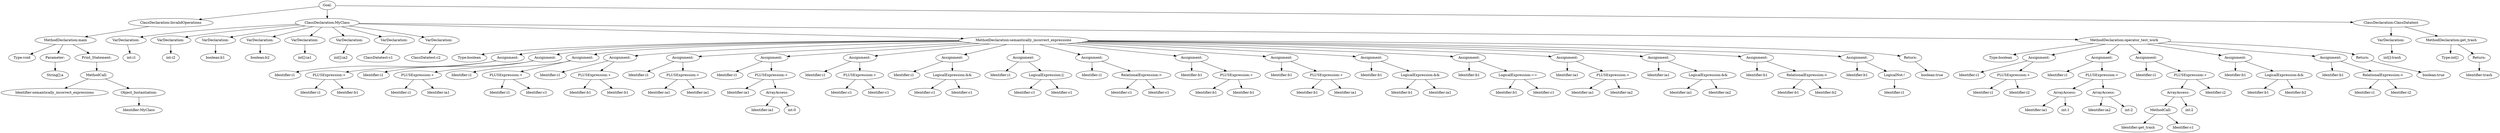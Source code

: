 digraph {
n0 [label="Goal:"];
n1 [label="ClassDeclaration:InvalidOperations"];
n2 [label="MethodDeclaration:main"];
n3 [label="Type:void"];
n2 -> n3
n4 [label="Parameter:"];
n5 [label="String[]:a"];
n4 -> n5
n2 -> n4
n6 [label="Print_Statement:"];
n7 [label="MethodCall:"];
n8 [label="Identifier:semantically_incorrect_expressions"];
n7 -> n8
n9 [label="Object_Instantiation:"];
n10 [label="Identifier:MyClass"];
n9 -> n10
n7 -> n9
n6 -> n7
n2 -> n6
n1 -> n2
n0 -> n1
n11 [label="ClassDeclaration:MyClass"];
n12 [label="VarDeclaration:"];
n13 [label="int:i1"];
n12 -> n13
n11 -> n12
n14 [label="VarDeclaration:"];
n15 [label="int:i2"];
n14 -> n15
n11 -> n14
n16 [label="VarDeclaration:"];
n17 [label="boolean:b1"];
n16 -> n17
n11 -> n16
n18 [label="VarDeclaration:"];
n19 [label="boolean:b2"];
n18 -> n19
n11 -> n18
n20 [label="VarDeclaration:"];
n21 [label="int[]:ia1"];
n20 -> n21
n11 -> n20
n22 [label="VarDeclaration:"];
n23 [label="int[]:ia2"];
n22 -> n23
n11 -> n22
n24 [label="VarDeclaration:"];
n25 [label="ClassDatatest:c1"];
n24 -> n25
n11 -> n24
n26 [label="VarDeclaration:"];
n27 [label="ClassDatatest:c2"];
n26 -> n27
n11 -> n26
n28 [label="MethodDeclaration:semantically_incorrect_expressions"];
n29 [label="Type:boolean"];
n28 -> n29
n30 [label="Assignment:"];
n31 [label="Identifier:i1"];
n30 -> n31
n32 [label="PLUSExpression:+"];
n33 [label="Identifier:i1"];
n32 -> n33
n34 [label="Identifier:b1"];
n32 -> n34
n30 -> n32
n28 -> n30
n35 [label="Assignment:"];
n36 [label="Identifier:i1"];
n35 -> n36
n37 [label="PLUSExpression:+"];
n38 [label="Identifier:i1"];
n37 -> n38
n39 [label="Identifier:ia1"];
n37 -> n39
n35 -> n37
n28 -> n35
n40 [label="Assignment:"];
n41 [label="Identifier:i1"];
n40 -> n41
n42 [label="PLUSExpression:+"];
n43 [label="Identifier:i1"];
n42 -> n43
n44 [label="Identifier:c1"];
n42 -> n44
n40 -> n42
n28 -> n40
n45 [label="Assignment:"];
n46 [label="Identifier:i1"];
n45 -> n46
n47 [label="PLUSExpression:+"];
n48 [label="Identifier:b1"];
n47 -> n48
n49 [label="Identifier:b1"];
n47 -> n49
n45 -> n47
n28 -> n45
n50 [label="Assignment:"];
n51 [label="Identifier:i1"];
n50 -> n51
n52 [label="PLUSExpression:+"];
n53 [label="Identifier:ia1"];
n52 -> n53
n54 [label="Identifier:ia1"];
n52 -> n54
n50 -> n52
n28 -> n50
n55 [label="Assignment:"];
n56 [label="Identifier:i1"];
n55 -> n56
n57 [label="PLUSExpression:+"];
n58 [label="Identifier:ia1"];
n57 -> n58
n59 [label="ArrayAccess:"];
n60 [label="Identifier:ia1"];
n59 -> n60
n61 [label="int:0"];
n59 -> n61
n57 -> n59
n55 -> n57
n28 -> n55
n62 [label="Assignment:"];
n63 [label="Identifier:i1"];
n62 -> n63
n64 [label="PLUSExpression:+"];
n65 [label="Identifier:c1"];
n64 -> n65
n66 [label="Identifier:c1"];
n64 -> n66
n62 -> n64
n28 -> n62
n67 [label="Assignment:"];
n68 [label="Identifier:i1"];
n67 -> n68
n69 [label="LogicalExpression:&&"];
n70 [label="Identifier:c1"];
n69 -> n70
n71 [label="Identifier:c1"];
n69 -> n71
n67 -> n69
n28 -> n67
n72 [label="Assignment:"];
n73 [label="Identifier:i1"];
n72 -> n73
n74 [label="LogicalExpression:||"];
n75 [label="Identifier:c1"];
n74 -> n75
n76 [label="Identifier:c1"];
n74 -> n76
n72 -> n74
n28 -> n72
n77 [label="Assignment:"];
n78 [label="Identifier:i1"];
n77 -> n78
n79 [label="RelationalExpression:<"];
n80 [label="Identifier:c1"];
n79 -> n80
n81 [label="Identifier:c1"];
n79 -> n81
n77 -> n79
n28 -> n77
n82 [label="Assignment:"];
n83 [label="Identifier:b1"];
n82 -> n83
n84 [label="PLUSExpression:+"];
n85 [label="Identifier:b1"];
n84 -> n85
n86 [label="Identifier:b1"];
n84 -> n86
n82 -> n84
n28 -> n82
n87 [label="Assignment:"];
n88 [label="Identifier:b1"];
n87 -> n88
n89 [label="PLUSExpression:+"];
n90 [label="Identifier:b1"];
n89 -> n90
n91 [label="Identifier:ia1"];
n89 -> n91
n87 -> n89
n28 -> n87
n92 [label="Assignment:"];
n93 [label="Identifier:b1"];
n92 -> n93
n94 [label="LogicalExpression:&&"];
n95 [label="Identifier:b1"];
n94 -> n95
n96 [label="Identifier:ia1"];
n94 -> n96
n92 -> n94
n28 -> n92
n97 [label="Assignment:"];
n98 [label="Identifier:b1"];
n97 -> n98
n99 [label="LogicalExpression:=="];
n100 [label="Identifier:b1"];
n99 -> n100
n101 [label="Identifier:c1"];
n99 -> n101
n97 -> n99
n28 -> n97
n102 [label="Assignment:"];
n103 [label="Identifier:ia1"];
n102 -> n103
n104 [label="PLUSExpression:+"];
n105 [label="Identifier:ia1"];
n104 -> n105
n106 [label="Identifier:ia2"];
n104 -> n106
n102 -> n104
n28 -> n102
n107 [label="Assignment:"];
n108 [label="Identifier:ia1"];
n107 -> n108
n109 [label="LogicalExpression:&&"];
n110 [label="Identifier:ia1"];
n109 -> n110
n111 [label="Identifier:ia2"];
n109 -> n111
n107 -> n109
n28 -> n107
n112 [label="Assignment:"];
n113 [label="Identifier:b1"];
n112 -> n113
n114 [label="RelationalExpression:<"];
n115 [label="Identifier:b1"];
n114 -> n115
n116 [label="Identifier:b2"];
n114 -> n116
n112 -> n114
n28 -> n112
n117 [label="Assignment:"];
n118 [label="Identifier:b1"];
n117 -> n118
n119 [label="LogicalNot:!"];
n120 [label="Identifier:i1"];
n119 -> n120
n117 -> n119
n28 -> n117
n121 [label="Return:"];
n122 [label="boolean:true"];
n121 -> n122
n28 -> n121
n11 -> n28
n123 [label="MethodDeclaration:operator_test_work"];
n124 [label="Type:boolean"];
n123 -> n124
n125 [label="Assignment:"];
n126 [label="Identifier:i1"];
n125 -> n126
n127 [label="PLUSExpression:+"];
n128 [label="Identifier:i1"];
n127 -> n128
n129 [label="Identifier:i2"];
n127 -> n129
n125 -> n127
n123 -> n125
n130 [label="Assignment:"];
n131 [label="Identifier:i1"];
n130 -> n131
n132 [label="PLUSExpression:+"];
n133 [label="ArrayAccess:"];
n134 [label="Identifier:ia1"];
n133 -> n134
n135 [label="int:1"];
n133 -> n135
n132 -> n133
n136 [label="ArrayAccess:"];
n137 [label="Identifier:ia2"];
n136 -> n137
n138 [label="int:2"];
n136 -> n138
n132 -> n136
n130 -> n132
n123 -> n130
n139 [label="Assignment:"];
n140 [label="Identifier:i1"];
n139 -> n140
n141 [label="PLUSExpression:+"];
n142 [label="ArrayAccess:"];
n143 [label="MethodCall:"];
n144 [label="Identifier:get_trash"];
n143 -> n144
n145 [label="Identifier:c1"];
n143 -> n145
n142 -> n143
n146 [label="int:2"];
n142 -> n146
n141 -> n142
n147 [label="Identifier:i2"];
n141 -> n147
n139 -> n141
n123 -> n139
n148 [label="Assignment:"];
n149 [label="Identifier:b1"];
n148 -> n149
n150 [label="LogicalExpression:&&"];
n151 [label="Identifier:b1"];
n150 -> n151
n152 [label="Identifier:b2"];
n150 -> n152
n148 -> n150
n123 -> n148
n153 [label="Assignment:"];
n154 [label="Identifier:b1"];
n153 -> n154
n155 [label="RelationalExpression:<"];
n156 [label="Identifier:i1"];
n155 -> n156
n157 [label="Identifier:i2"];
n155 -> n157
n153 -> n155
n123 -> n153
n158 [label="Return:"];
n159 [label="boolean:true"];
n158 -> n159
n123 -> n158
n11 -> n123
n0 -> n11
n160 [label="ClassDeclaration:ClassDatatest"];
n161 [label="VarDeclaration:"];
n162 [label="int[]:trash"];
n161 -> n162
n160 -> n161
n163 [label="MethodDeclaration:get_trash"];
n164 [label="Type:int[]"];
n163 -> n164
n165 [label="Return:"];
n166 [label="Identifier:trash"];
n165 -> n166
n163 -> n165
n160 -> n163
n0 -> n160
}
